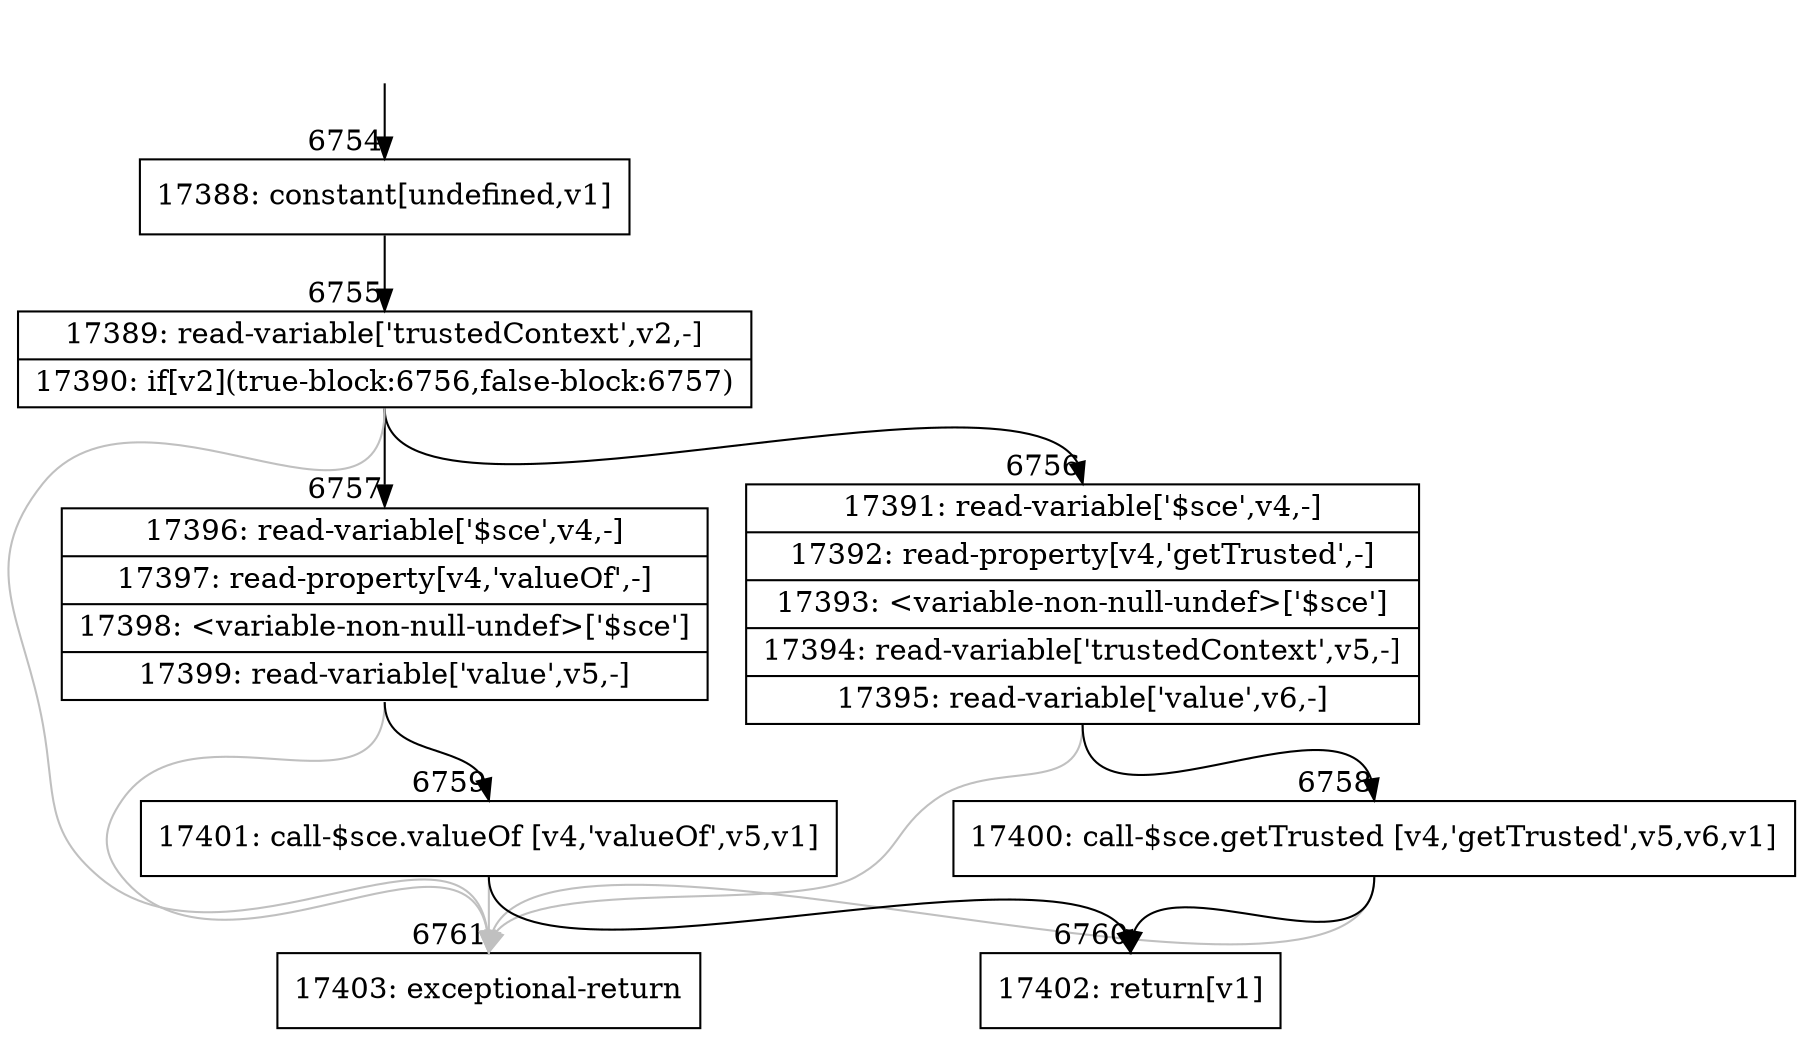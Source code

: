 digraph {
rankdir="TD"
BB_entry511[shape=none,label=""];
BB_entry511 -> BB6754 [tailport=s, headport=n, headlabel="    6754"]
BB6754 [shape=record label="{17388: constant[undefined,v1]}" ] 
BB6754 -> BB6755 [tailport=s, headport=n, headlabel="      6755"]
BB6755 [shape=record label="{17389: read-variable['trustedContext',v2,-]|17390: if[v2](true-block:6756,false-block:6757)}" ] 
BB6755 -> BB6756 [tailport=s, headport=n, headlabel="      6756"]
BB6755 -> BB6757 [tailport=s, headport=n, headlabel="      6757"]
BB6755 -> BB6761 [tailport=s, headport=n, color=gray, headlabel="      6761"]
BB6756 [shape=record label="{17391: read-variable['$sce',v4,-]|17392: read-property[v4,'getTrusted',-]|17393: \<variable-non-null-undef\>['$sce']|17394: read-variable['trustedContext',v5,-]|17395: read-variable['value',v6,-]}" ] 
BB6756 -> BB6758 [tailport=s, headport=n, headlabel="      6758"]
BB6756 -> BB6761 [tailport=s, headport=n, color=gray]
BB6757 [shape=record label="{17396: read-variable['$sce',v4,-]|17397: read-property[v4,'valueOf',-]|17398: \<variable-non-null-undef\>['$sce']|17399: read-variable['value',v5,-]}" ] 
BB6757 -> BB6759 [tailport=s, headport=n, headlabel="      6759"]
BB6757 -> BB6761 [tailport=s, headport=n, color=gray]
BB6758 [shape=record label="{17400: call-$sce.getTrusted [v4,'getTrusted',v5,v6,v1]}" ] 
BB6758 -> BB6760 [tailport=s, headport=n, headlabel="      6760"]
BB6758 -> BB6761 [tailport=s, headport=n, color=gray]
BB6759 [shape=record label="{17401: call-$sce.valueOf [v4,'valueOf',v5,v1]}" ] 
BB6759 -> BB6760 [tailport=s, headport=n]
BB6759 -> BB6761 [tailport=s, headport=n, color=gray]
BB6760 [shape=record label="{17402: return[v1]}" ] 
BB6761 [shape=record label="{17403: exceptional-return}" ] 
//#$~ 10849
}
